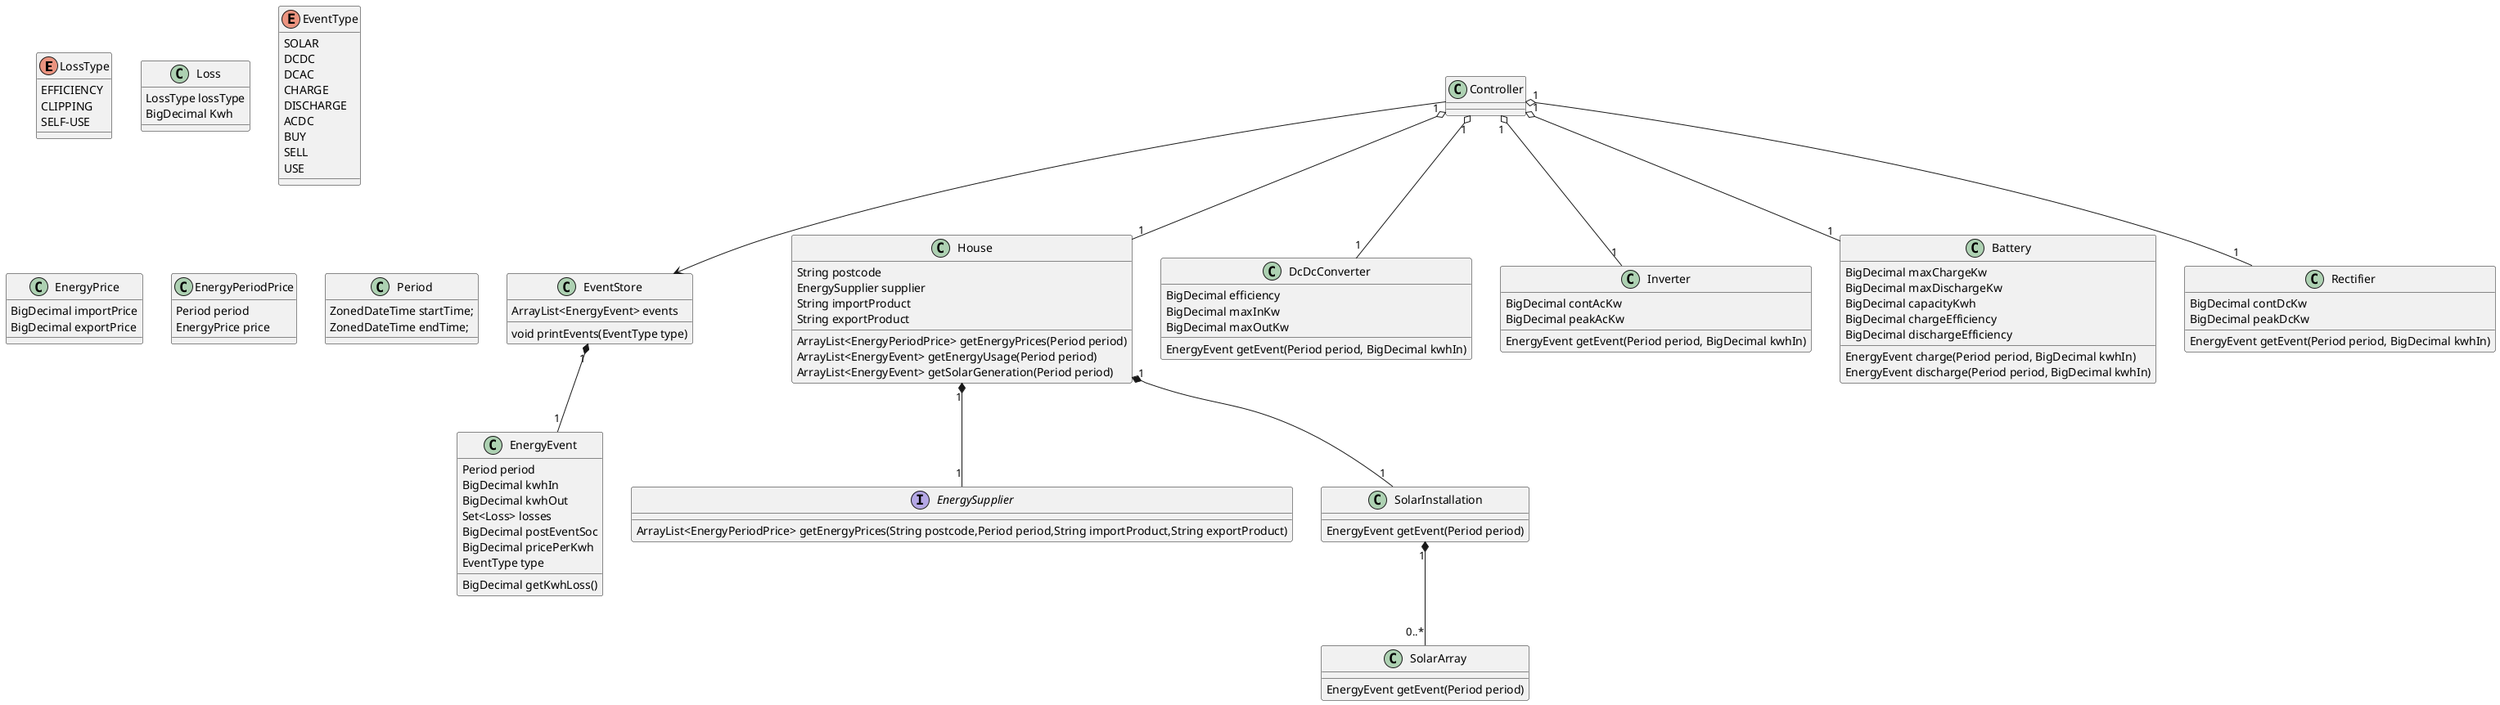 @startuml
enum LossType {
EFFICIENCY
CLIPPING
SELF-USE
}
class Loss {
LossType lossType
BigDecimal Kwh
}

enum EventType {
SOLAR
DCDC
DCAC
CHARGE
DISCHARGE
ACDC
BUY
SELL
USE
}

class EnergyEvent {
Period period
BigDecimal kwhIn
BigDecimal kwhOut
Set<Loss> losses
BigDecimal getKwhLoss()
BigDecimal postEventSoc
BigDecimal pricePerKwh
EventType type
}

class EventStore {
ArrayList<EnergyEvent> events
void printEvents(EventType type)
}
EventStore "1" *-- "1" EnergyEvent

class EnergyPrice {
BigDecimal importPrice
BigDecimal exportPrice
}

class EnergyPeriodPrice {
Period period
EnergyPrice price
}

interface EnergySupplier {
ArrayList<EnergyPeriodPrice> getEnergyPrices(String postcode,Period period,String importProduct,String exportProduct)
}

class House {
String postcode
EnergySupplier supplier
String importProduct
String exportProduct
ArrayList<EnergyPeriodPrice> getEnergyPrices(Period period)
ArrayList<EnergyEvent> getEnergyUsage(Period period)
ArrayList<EnergyEvent> getSolarGeneration(Period period)
}
House "1" *-- "1" SolarInstallation
House "1" *-- "1" EnergySupplier

class Controller {
}
class Period {
ZonedDateTime startTime;
ZonedDateTime endTime;
}

class SolarArray {
EnergyEvent getEvent(Period period)
}

class SolarInstallation {
EnergyEvent getEvent(Period period)
}
SolarInstallation "1" *-- "0..*" SolarArray


class DcDcConverter {
BigDecimal efficiency
BigDecimal maxInKw
BigDecimal maxOutKw
EnergyEvent getEvent(Period period, BigDecimal kwhIn)
}                    

class Inverter {
BigDecimal contAcKw
BigDecimal peakAcKw
EnergyEvent getEvent(Period period, BigDecimal kwhIn)
}
class Battery {
BigDecimal maxChargeKw
BigDecimal maxDischargeKw
BigDecimal capacityKwh
BigDecimal chargeEfficiency
BigDecimal dischargeEfficiency
EnergyEvent charge(Period period, BigDecimal kwhIn)
EnergyEvent discharge(Period period, BigDecimal kwhIn)
}
class Rectifier {
BigDecimal contDcKw
BigDecimal peakDcKw
EnergyEvent getEvent(Period period, BigDecimal kwhIn)
}
Controller "1" o-- "1" DcDcConverter
Controller "1" o-- "1" Inverter
Controller "1" o-- "1" Battery
Controller "1" o-- "1" Rectifier
Controller "1" o-- "1" House
Controller --> EventStore
@enduml